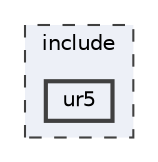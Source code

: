 digraph "C:/Users/dorij/OneDrive/Desktop/ur5/include/ur5"
{
 // LATEX_PDF_SIZE
  bgcolor="transparent";
  edge [fontname=Helvetica,fontsize=10,labelfontname=Helvetica,labelfontsize=10];
  node [fontname=Helvetica,fontsize=10,shape=box,height=0.2,width=0.4];
  compound=true
  subgraph clusterdir_d44c64559bbebec7f509842c48db8b23 {
    graph [ bgcolor="#edf0f7", pencolor="grey25", label="include", fontname=Helvetica,fontsize=10 style="filled,dashed", URL="dir_d44c64559bbebec7f509842c48db8b23.html",tooltip=""]
  dir_0c728c4d8ead260978c420390d449db9 [label="ur5", fillcolor="#edf0f7", color="grey25", style="filled,bold", URL="dir_0c728c4d8ead260978c420390d449db9.html",tooltip=""];
  }
}
